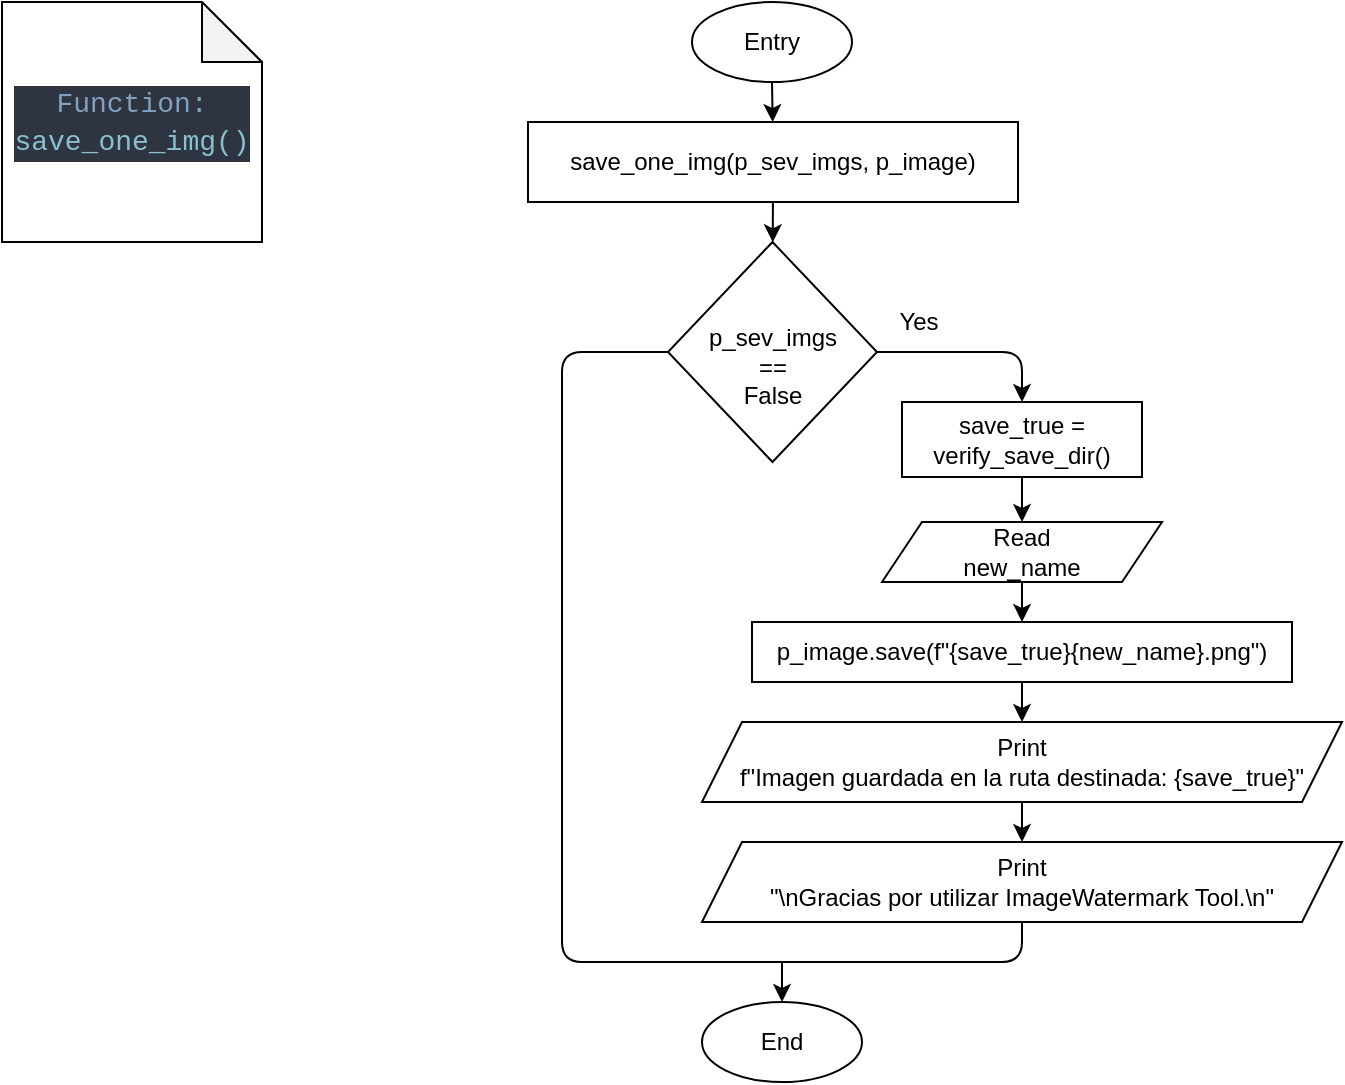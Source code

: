 <mxfile>
    <diagram id="eVj3yKJEZtDkstKr823O" name="Page-1">
        <mxGraphModel dx="837" dy="548" grid="1" gridSize="10" guides="1" tooltips="1" connect="1" arrows="1" fold="1" page="1" pageScale="1" pageWidth="850" pageHeight="1100" math="0" shadow="0">
            <root>
                <mxCell id="0"/>
                <mxCell id="1" parent="0"/>
                <mxCell id="5" value="" style="edgeStyle=none;html=1;" edge="1" parent="1" source="2" target="4">
                    <mxGeometry relative="1" as="geometry"/>
                </mxCell>
                <mxCell id="2" value="Entry" style="ellipse;whiteSpace=wrap;html=1;" parent="1" vertex="1">
                    <mxGeometry x="385" y="40" width="80" height="40" as="geometry"/>
                </mxCell>
                <mxCell id="3" value="&lt;div style=&quot;background-color: rgb(46, 52, 64); font-family: Consolas, &amp;quot;Courier New&amp;quot;, monospace; font-size: 14px; line-height: 19px;&quot;&gt;&lt;font color=&quot;#81a1c1&quot;&gt;Function:&lt;/font&gt;&lt;/div&gt;&lt;div style=&quot;background-color: rgb(46, 52, 64); font-family: Consolas, &amp;quot;Courier New&amp;quot;, monospace; font-size: 14px; line-height: 19px;&quot;&gt;&lt;span style=&quot;color: rgb(136, 192, 208);&quot;&gt;save_one_img()&lt;/span&gt;&lt;/div&gt;" style="shape=note;whiteSpace=wrap;html=1;backgroundOutline=1;darkOpacity=0.05;" vertex="1" parent="1">
                    <mxGeometry x="40" y="40" width="130" height="120" as="geometry"/>
                </mxCell>
                <mxCell id="7" value="" style="edgeStyle=none;html=1;" edge="1" parent="1" source="4" target="6">
                    <mxGeometry relative="1" as="geometry"/>
                </mxCell>
                <mxCell id="4" value="save_one_img(p_sev_imgs, p_image)" style="rounded=0;whiteSpace=wrap;html=1;" vertex="1" parent="1">
                    <mxGeometry x="303" y="100" width="245" height="40" as="geometry"/>
                </mxCell>
                <mxCell id="9" value="" style="edgeStyle=none;html=1;exitX=1;exitY=0.5;exitDx=0;exitDy=0;" edge="1" parent="1" source="6" target="8">
                    <mxGeometry relative="1" as="geometry">
                        <Array as="points">
                            <mxPoint x="550" y="215"/>
                        </Array>
                    </mxGeometry>
                </mxCell>
                <mxCell id="6" value="&lt;br&gt;p_sev_imgs&lt;br&gt;==&lt;br&gt;False" style="rhombus;whiteSpace=wrap;html=1;rounded=0;" vertex="1" parent="1">
                    <mxGeometry x="373" y="160" width="104.5" height="110" as="geometry"/>
                </mxCell>
                <mxCell id="12" value="" style="edgeStyle=none;html=1;" edge="1" parent="1" source="8" target="11">
                    <mxGeometry relative="1" as="geometry"/>
                </mxCell>
                <mxCell id="8" value="save_true =&lt;br&gt;verify_save_dir()" style="whiteSpace=wrap;html=1;rounded=0;" vertex="1" parent="1">
                    <mxGeometry x="490" y="240" width="120" height="37.5" as="geometry"/>
                </mxCell>
                <mxCell id="10" value="Yes" style="text;html=1;align=center;verticalAlign=middle;resizable=0;points=[];autosize=1;strokeColor=none;fillColor=none;" vertex="1" parent="1">
                    <mxGeometry x="477.5" y="185" width="40" height="30" as="geometry"/>
                </mxCell>
                <mxCell id="14" value="" style="edgeStyle=none;html=1;" edge="1" parent="1" source="11" target="13">
                    <mxGeometry relative="1" as="geometry"/>
                </mxCell>
                <mxCell id="11" value="Read &lt;br&gt;new_name" style="shape=parallelogram;perimeter=parallelogramPerimeter;whiteSpace=wrap;html=1;fixedSize=1;rounded=0;" vertex="1" parent="1">
                    <mxGeometry x="480" y="300" width="140" height="30" as="geometry"/>
                </mxCell>
                <mxCell id="16" value="" style="edgeStyle=none;html=1;" edge="1" parent="1" source="13" target="15">
                    <mxGeometry relative="1" as="geometry"/>
                </mxCell>
                <mxCell id="13" value="p_image.save(f&quot;{save_true}{new_name}.png&quot;)" style="whiteSpace=wrap;html=1;rounded=0;" vertex="1" parent="1">
                    <mxGeometry x="415" y="350" width="270" height="30" as="geometry"/>
                </mxCell>
                <mxCell id="18" value="" style="edgeStyle=none;html=1;" edge="1" parent="1" source="15" target="17">
                    <mxGeometry relative="1" as="geometry"/>
                </mxCell>
                <mxCell id="15" value="Print&lt;br&gt;f&quot;Imagen guardada en la ruta destinada: {save_true}&quot;" style="shape=parallelogram;perimeter=parallelogramPerimeter;whiteSpace=wrap;html=1;fixedSize=1;rounded=0;" vertex="1" parent="1">
                    <mxGeometry x="390" y="400" width="320" height="40" as="geometry"/>
                </mxCell>
                <mxCell id="17" value="Print&lt;br&gt;&quot;\nGracias por utilizar ImageWatermark Tool.\n&quot;" style="shape=parallelogram;perimeter=parallelogramPerimeter;whiteSpace=wrap;html=1;fixedSize=1;rounded=0;" vertex="1" parent="1">
                    <mxGeometry x="390" y="460" width="320" height="40" as="geometry"/>
                </mxCell>
                <mxCell id="21" value="" style="endArrow=none;html=1;entryX=0;entryY=0.5;entryDx=0;entryDy=0;exitX=0.5;exitY=1;exitDx=0;exitDy=0;" edge="1" parent="1" source="17" target="6">
                    <mxGeometry width="50" height="50" relative="1" as="geometry">
                        <mxPoint x="450" y="430" as="sourcePoint"/>
                        <mxPoint x="500" y="380" as="targetPoint"/>
                        <Array as="points">
                            <mxPoint x="550" y="520"/>
                            <mxPoint x="320" y="520"/>
                            <mxPoint x="320" y="215"/>
                        </Array>
                    </mxGeometry>
                </mxCell>
                <mxCell id="23" value="" style="endArrow=classic;html=1;entryX=0.5;entryY=0;entryDx=0;entryDy=0;" edge="1" parent="1" target="24">
                    <mxGeometry width="50" height="50" relative="1" as="geometry">
                        <mxPoint x="430" y="520" as="sourcePoint"/>
                        <mxPoint x="430" y="540" as="targetPoint"/>
                    </mxGeometry>
                </mxCell>
                <mxCell id="24" value="End" style="ellipse;whiteSpace=wrap;html=1;" vertex="1" parent="1">
                    <mxGeometry x="390" y="540" width="80" height="40" as="geometry"/>
                </mxCell>
            </root>
        </mxGraphModel>
    </diagram>
</mxfile>